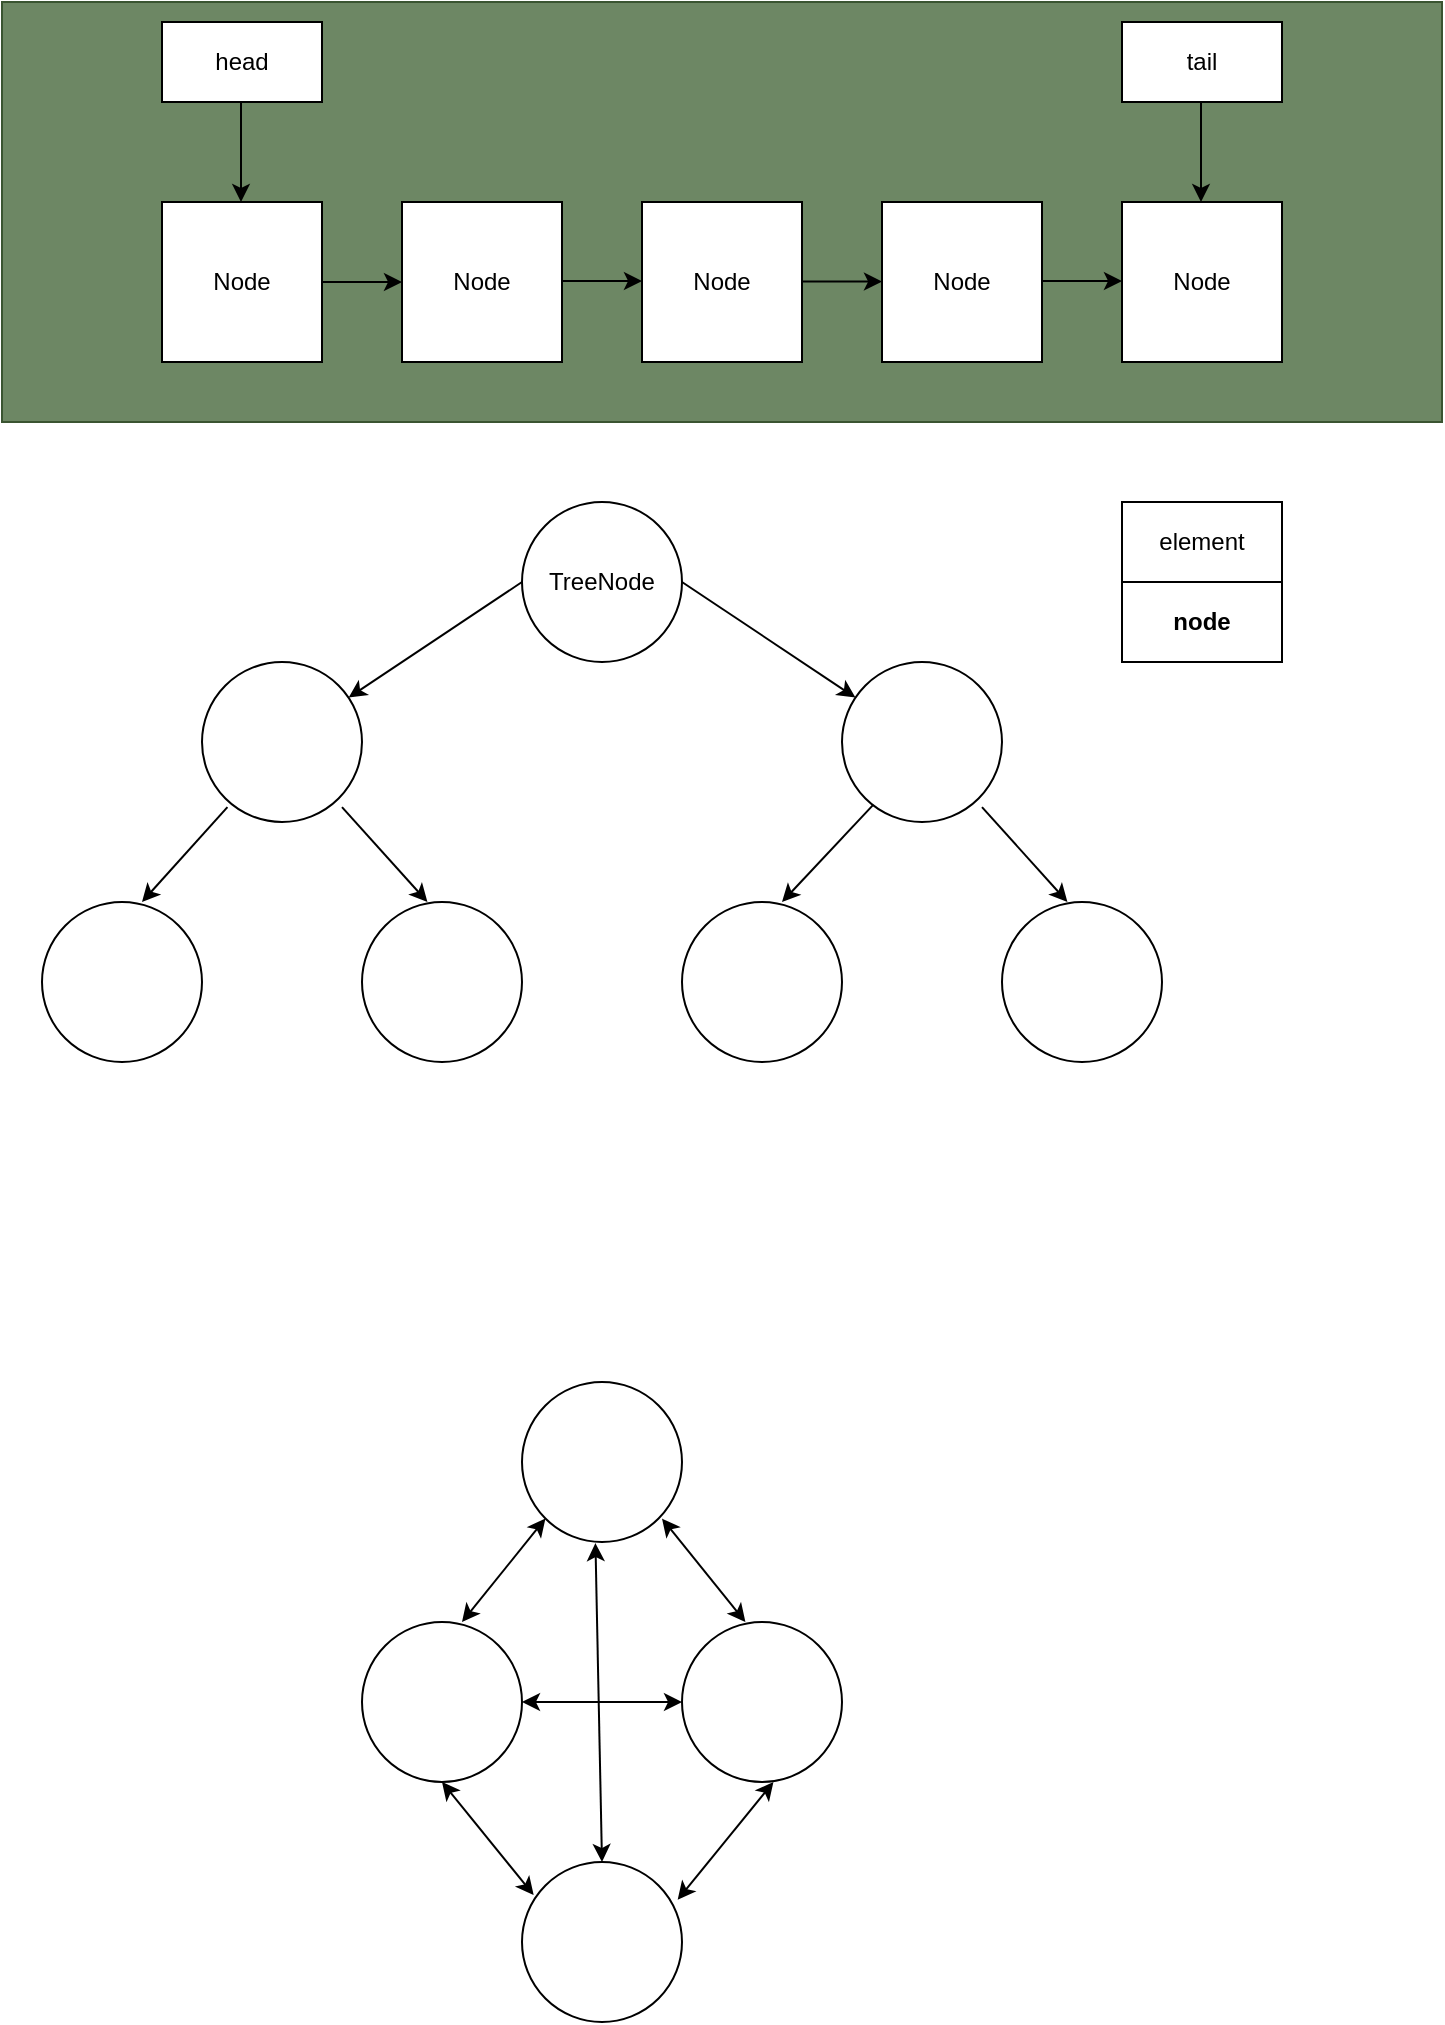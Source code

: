<mxfile version="20.4.1" type="github">
  <diagram id="qRkt4Y1RNNpKCaW_8E0I" name="Page-1">
    <mxGraphModel dx="1422" dy="791" grid="1" gridSize="10" guides="1" tooltips="1" connect="1" arrows="1" fold="1" page="1" pageScale="1" pageWidth="850" pageHeight="1100" math="0" shadow="0">
      <root>
        <mxCell id="0" />
        <mxCell id="1" parent="0" />
        <mxCell id="WboviOallaujsfzrFde7-1" value="" style="rounded=0;whiteSpace=wrap;html=1;fillColor=#6d8764;strokeColor=#3A5431;fontColor=#ffffff;" vertex="1" parent="1">
          <mxGeometry x="60" y="30" width="720" height="210" as="geometry" />
        </mxCell>
        <mxCell id="pceAAc0VWWeZ7ACtFp88-1" value="Node" style="whiteSpace=wrap;html=1;aspect=fixed;" parent="1" vertex="1">
          <mxGeometry x="140" y="130" width="80" height="80" as="geometry" />
        </mxCell>
        <mxCell id="pceAAc0VWWeZ7ACtFp88-2" value="Node" style="whiteSpace=wrap;html=1;aspect=fixed;" parent="1" vertex="1">
          <mxGeometry x="260" y="130" width="80" height="80" as="geometry" />
        </mxCell>
        <mxCell id="pceAAc0VWWeZ7ACtFp88-3" value="Node" style="whiteSpace=wrap;html=1;aspect=fixed;" parent="1" vertex="1">
          <mxGeometry x="380" y="130" width="80" height="80" as="geometry" />
        </mxCell>
        <mxCell id="pceAAc0VWWeZ7ACtFp88-4" value="Node" style="whiteSpace=wrap;html=1;aspect=fixed;" parent="1" vertex="1">
          <mxGeometry x="500" y="130" width="80" height="80" as="geometry" />
        </mxCell>
        <mxCell id="pceAAc0VWWeZ7ACtFp88-5" value="Node" style="whiteSpace=wrap;html=1;aspect=fixed;" parent="1" vertex="1">
          <mxGeometry x="620" y="130" width="80" height="80" as="geometry" />
        </mxCell>
        <mxCell id="pceAAc0VWWeZ7ACtFp88-7" value="" style="endArrow=classic;html=1;rounded=0;entryX=0;entryY=0.5;entryDx=0;entryDy=0;" parent="1" target="pceAAc0VWWeZ7ACtFp88-2" edge="1">
          <mxGeometry width="50" height="50" relative="1" as="geometry">
            <mxPoint x="220" y="170" as="sourcePoint" />
            <mxPoint x="270" y="120" as="targetPoint" />
          </mxGeometry>
        </mxCell>
        <mxCell id="pceAAc0VWWeZ7ACtFp88-8" value="" style="endArrow=classic;html=1;rounded=0;entryX=0;entryY=0.5;entryDx=0;entryDy=0;" parent="1" edge="1">
          <mxGeometry width="50" height="50" relative="1" as="geometry">
            <mxPoint x="340" y="169.5" as="sourcePoint" />
            <mxPoint x="380" y="169.5" as="targetPoint" />
          </mxGeometry>
        </mxCell>
        <mxCell id="pceAAc0VWWeZ7ACtFp88-9" value="" style="endArrow=classic;html=1;rounded=0;entryX=0;entryY=0.5;entryDx=0;entryDy=0;" parent="1" edge="1">
          <mxGeometry width="50" height="50" relative="1" as="geometry">
            <mxPoint x="460" y="169.8" as="sourcePoint" />
            <mxPoint x="500" y="169.8" as="targetPoint" />
          </mxGeometry>
        </mxCell>
        <mxCell id="pceAAc0VWWeZ7ACtFp88-10" value="" style="endArrow=classic;html=1;rounded=0;entryX=0;entryY=0.5;entryDx=0;entryDy=0;" parent="1" edge="1">
          <mxGeometry width="50" height="50" relative="1" as="geometry">
            <mxPoint x="580" y="169.5" as="sourcePoint" />
            <mxPoint x="620" y="169.5" as="targetPoint" />
          </mxGeometry>
        </mxCell>
        <mxCell id="pceAAc0VWWeZ7ACtFp88-11" value="&lt;div&gt;TreeNode&lt;/div&gt;" style="ellipse;whiteSpace=wrap;html=1;aspect=fixed;" parent="1" vertex="1">
          <mxGeometry x="320" y="280" width="80" height="80" as="geometry" />
        </mxCell>
        <mxCell id="pceAAc0VWWeZ7ACtFp88-14" value="" style="ellipse;whiteSpace=wrap;html=1;aspect=fixed;" parent="1" vertex="1">
          <mxGeometry x="160" y="360" width="80" height="80" as="geometry" />
        </mxCell>
        <mxCell id="pceAAc0VWWeZ7ACtFp88-15" value="" style="ellipse;whiteSpace=wrap;html=1;aspect=fixed;" parent="1" vertex="1">
          <mxGeometry x="480" y="360" width="80" height="80" as="geometry" />
        </mxCell>
        <mxCell id="pceAAc0VWWeZ7ACtFp88-16" value="" style="ellipse;whiteSpace=wrap;html=1;aspect=fixed;" parent="1" vertex="1">
          <mxGeometry x="80" y="480" width="80" height="80" as="geometry" />
        </mxCell>
        <mxCell id="pceAAc0VWWeZ7ACtFp88-17" value="" style="ellipse;whiteSpace=wrap;html=1;aspect=fixed;" parent="1" vertex="1">
          <mxGeometry x="240" y="480" width="80" height="80" as="geometry" />
        </mxCell>
        <mxCell id="pceAAc0VWWeZ7ACtFp88-18" value="" style="ellipse;whiteSpace=wrap;html=1;aspect=fixed;" parent="1" vertex="1">
          <mxGeometry x="560" y="480" width="80" height="80" as="geometry" />
        </mxCell>
        <mxCell id="pceAAc0VWWeZ7ACtFp88-19" value="" style="ellipse;whiteSpace=wrap;html=1;aspect=fixed;" parent="1" vertex="1">
          <mxGeometry x="400" y="480" width="80" height="80" as="geometry" />
        </mxCell>
        <mxCell id="pceAAc0VWWeZ7ACtFp88-20" value="" style="endArrow=classic;html=1;rounded=0;exitX=0;exitY=0.5;exitDx=0;exitDy=0;" parent="1" source="pceAAc0VWWeZ7ACtFp88-11" target="pceAAc0VWWeZ7ACtFp88-14" edge="1">
          <mxGeometry width="50" height="50" relative="1" as="geometry">
            <mxPoint x="255" y="360" as="sourcePoint" />
            <mxPoint x="250" y="410" as="targetPoint" />
          </mxGeometry>
        </mxCell>
        <mxCell id="pceAAc0VWWeZ7ACtFp88-21" value="" style="endArrow=classic;html=1;rounded=0;exitX=1;exitY=0.5;exitDx=0;exitDy=0;" parent="1" source="pceAAc0VWWeZ7ACtFp88-11" target="pceAAc0VWWeZ7ACtFp88-15" edge="1">
          <mxGeometry width="50" height="50" relative="1" as="geometry">
            <mxPoint x="400.004" y="330.0" as="sourcePoint" />
            <mxPoint x="484.87" y="375.736" as="targetPoint" />
          </mxGeometry>
        </mxCell>
        <mxCell id="pceAAc0VWWeZ7ACtFp88-23" value="" style="endArrow=classic;html=1;rounded=0;exitX=0.159;exitY=0.907;exitDx=0;exitDy=0;exitPerimeter=0;" parent="1" source="pceAAc0VWWeZ7ACtFp88-14" edge="1">
          <mxGeometry width="50" height="50" relative="1" as="geometry">
            <mxPoint x="214.87" y="434.26" as="sourcePoint" />
            <mxPoint x="130" y="480" as="targetPoint" />
          </mxGeometry>
        </mxCell>
        <mxCell id="pceAAc0VWWeZ7ACtFp88-24" value="" style="endArrow=classic;html=1;rounded=0;exitX=0.195;exitY=0.893;exitDx=0;exitDy=0;exitPerimeter=0;" parent="1" source="pceAAc0VWWeZ7ACtFp88-15" edge="1">
          <mxGeometry width="50" height="50" relative="1" as="geometry">
            <mxPoint x="492.72" y="432.56" as="sourcePoint" />
            <mxPoint x="450.004" y="479.996" as="targetPoint" />
          </mxGeometry>
        </mxCell>
        <mxCell id="pceAAc0VWWeZ7ACtFp88-25" value="" style="endArrow=classic;html=1;rounded=0;exitX=0.159;exitY=0.907;exitDx=0;exitDy=0;exitPerimeter=0;" parent="1" edge="1">
          <mxGeometry width="50" height="50" relative="1" as="geometry">
            <mxPoint x="230" y="432.56" as="sourcePoint" />
            <mxPoint x="272.72" y="480.0" as="targetPoint" />
          </mxGeometry>
        </mxCell>
        <mxCell id="pceAAc0VWWeZ7ACtFp88-28" value="" style="endArrow=classic;html=1;rounded=0;exitX=0.159;exitY=0.907;exitDx=0;exitDy=0;exitPerimeter=0;" parent="1" edge="1">
          <mxGeometry width="50" height="50" relative="1" as="geometry">
            <mxPoint x="550" y="432.56" as="sourcePoint" />
            <mxPoint x="592.72" y="480.0" as="targetPoint" />
          </mxGeometry>
        </mxCell>
        <mxCell id="pceAAc0VWWeZ7ACtFp88-29" value="" style="ellipse;whiteSpace=wrap;html=1;aspect=fixed;" parent="1" vertex="1">
          <mxGeometry x="320" y="720" width="80" height="80" as="geometry" />
        </mxCell>
        <mxCell id="pceAAc0VWWeZ7ACtFp88-30" value="" style="ellipse;whiteSpace=wrap;html=1;aspect=fixed;" parent="1" vertex="1">
          <mxGeometry x="240" y="840" width="80" height="80" as="geometry" />
        </mxCell>
        <mxCell id="pceAAc0VWWeZ7ACtFp88-31" value="" style="ellipse;whiteSpace=wrap;html=1;aspect=fixed;" parent="1" vertex="1">
          <mxGeometry x="400" y="840" width="80" height="80" as="geometry" />
        </mxCell>
        <mxCell id="pceAAc0VWWeZ7ACtFp88-35" value="" style="endArrow=classic;startArrow=classic;html=1;rounded=0;entryX=0;entryY=1;entryDx=0;entryDy=0;" parent="1" target="pceAAc0VWWeZ7ACtFp88-29" edge="1">
          <mxGeometry width="50" height="50" relative="1" as="geometry">
            <mxPoint x="290" y="840" as="sourcePoint" />
            <mxPoint x="340" y="790" as="targetPoint" />
          </mxGeometry>
        </mxCell>
        <mxCell id="pceAAc0VWWeZ7ACtFp88-36" value="" style="endArrow=classic;startArrow=classic;html=1;rounded=0;entryX=0;entryY=1;entryDx=0;entryDy=0;" parent="1" edge="1">
          <mxGeometry width="50" height="50" relative="1" as="geometry">
            <mxPoint x="431.716" y="840" as="sourcePoint" />
            <mxPoint x="390.0" y="788.284" as="targetPoint" />
          </mxGeometry>
        </mxCell>
        <mxCell id="pceAAc0VWWeZ7ACtFp88-39" value="" style="endArrow=classic;startArrow=classic;html=1;rounded=0;entryX=1;entryY=0.5;entryDx=0;entryDy=0;exitX=0;exitY=0.5;exitDx=0;exitDy=0;" parent="1" source="pceAAc0VWWeZ7ACtFp88-31" target="pceAAc0VWWeZ7ACtFp88-30" edge="1">
          <mxGeometry width="50" height="50" relative="1" as="geometry">
            <mxPoint x="380.856" y="905.86" as="sourcePoint" />
            <mxPoint x="339.14" y="854.144" as="targetPoint" />
          </mxGeometry>
        </mxCell>
        <mxCell id="pceAAc0VWWeZ7ACtFp88-40" value="" style="ellipse;whiteSpace=wrap;html=1;aspect=fixed;" parent="1" vertex="1">
          <mxGeometry x="320" y="960" width="80" height="80" as="geometry" />
        </mxCell>
        <mxCell id="pceAAc0VWWeZ7ACtFp88-41" value="" style="endArrow=classic;startArrow=classic;html=1;rounded=0;entryX=0;entryY=1;entryDx=0;entryDy=0;exitX=0.073;exitY=0.207;exitDx=0;exitDy=0;exitPerimeter=0;" parent="1" source="pceAAc0VWWeZ7ACtFp88-40" edge="1">
          <mxGeometry width="50" height="50" relative="1" as="geometry">
            <mxPoint x="321.716" y="971.72" as="sourcePoint" />
            <mxPoint x="280.0" y="920.004" as="targetPoint" />
          </mxGeometry>
        </mxCell>
        <mxCell id="pceAAc0VWWeZ7ACtFp88-42" value="" style="endArrow=classic;startArrow=classic;html=1;rounded=0;entryX=0;entryY=1;entryDx=0;entryDy=0;exitX=0.973;exitY=0.236;exitDx=0;exitDy=0;exitPerimeter=0;" parent="1" source="pceAAc0VWWeZ7ACtFp88-40" edge="1">
          <mxGeometry width="50" height="50" relative="1" as="geometry">
            <mxPoint x="404" y="971.72" as="sourcePoint" />
            <mxPoint x="445.716" y="920.004" as="targetPoint" />
          </mxGeometry>
        </mxCell>
        <mxCell id="pceAAc0VWWeZ7ACtFp88-43" value="" style="endArrow=classic;startArrow=classic;html=1;rounded=0;entryX=0.459;entryY=1.007;entryDx=0;entryDy=0;entryPerimeter=0;exitX=0.5;exitY=0;exitDx=0;exitDy=0;" parent="1" source="pceAAc0VWWeZ7ACtFp88-40" target="pceAAc0VWWeZ7ACtFp88-29" edge="1">
          <mxGeometry width="50" height="50" relative="1" as="geometry">
            <mxPoint x="380.856" y="871.72" as="sourcePoint" />
            <mxPoint x="339.14" y="820.004" as="targetPoint" />
          </mxGeometry>
        </mxCell>
        <mxCell id="WboviOallaujsfzrFde7-3" value="head" style="rounded=0;whiteSpace=wrap;html=1;" vertex="1" parent="1">
          <mxGeometry x="140" y="40" width="80" height="40" as="geometry" />
        </mxCell>
        <mxCell id="WboviOallaujsfzrFde7-4" value="tail" style="rounded=0;whiteSpace=wrap;html=1;" vertex="1" parent="1">
          <mxGeometry x="620" y="40" width="80" height="40" as="geometry" />
        </mxCell>
        <mxCell id="WboviOallaujsfzrFde7-12" value="" style="endArrow=classic;html=1;rounded=0;" edge="1" parent="1">
          <mxGeometry width="50" height="50" relative="1" as="geometry">
            <mxPoint x="179.5" y="80" as="sourcePoint" />
            <mxPoint x="179.5" y="130" as="targetPoint" />
          </mxGeometry>
        </mxCell>
        <mxCell id="WboviOallaujsfzrFde7-13" value="" style="endArrow=classic;html=1;rounded=0;" edge="1" parent="1">
          <mxGeometry width="50" height="50" relative="1" as="geometry">
            <mxPoint x="659.5" y="80" as="sourcePoint" />
            <mxPoint x="659.5" y="130" as="targetPoint" />
          </mxGeometry>
        </mxCell>
        <mxCell id="WboviOallaujsfzrFde7-14" value="&lt;div&gt;element&lt;/div&gt;" style="rounded=0;whiteSpace=wrap;html=1;" vertex="1" parent="1">
          <mxGeometry x="620" y="280" width="80" height="40" as="geometry" />
        </mxCell>
        <mxCell id="WboviOallaujsfzrFde7-15" value="node" style="rounded=0;whiteSpace=wrap;html=1;fontStyle=1" vertex="1" parent="1">
          <mxGeometry x="620" y="320" width="80" height="40" as="geometry" />
        </mxCell>
      </root>
    </mxGraphModel>
  </diagram>
</mxfile>

